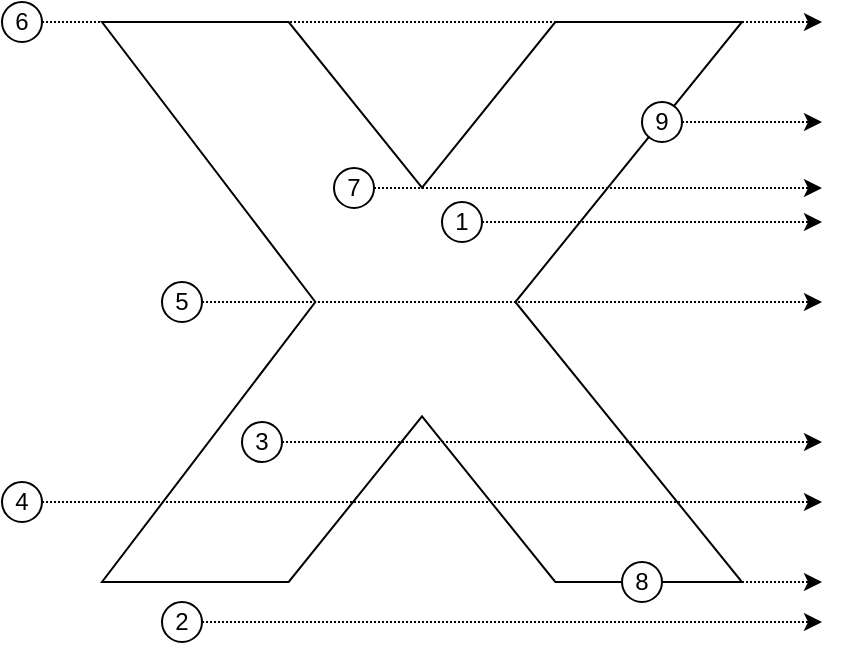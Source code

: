 <mxfile version="14.6.9" type="device"><diagram id="ZXlf2o_UO-Lmz5sQ7jgY" name="Page-1"><mxGraphModel dx="813" dy="452" grid="1" gridSize="10" guides="1" tooltips="1" connect="1" arrows="1" fold="1" page="1" pageScale="1" pageWidth="1169" pageHeight="550" math="0" shadow="0"><root><mxCell id="0"/><mxCell id="1" parent="0"/><mxCell id="X6YSAp5f98XoS1UOEeHZ-3" value="" style="verticalLabelPosition=bottom;verticalAlign=top;html=1;shape=mxgraph.basic.x" parent="1" vertex="1"><mxGeometry x="440" y="120" width="320" height="280" as="geometry"/></mxCell><mxCell id="X6YSAp5f98XoS1UOEeHZ-4" value="" style="endArrow=classic;html=1;exitX=1;exitY=0.5;exitDx=0;exitDy=0;dashed=1;dashPattern=1 1;" parent="1" source="X6YSAp5f98XoS1UOEeHZ-5" edge="1"><mxGeometry width="50" height="50" relative="1" as="geometry"><mxPoint x="410" y="360" as="sourcePoint"/><mxPoint x="800" y="360" as="targetPoint"/></mxGeometry></mxCell><mxCell id="X6YSAp5f98XoS1UOEeHZ-5" value="4" style="ellipse;whiteSpace=wrap;html=1;" parent="1" vertex="1"><mxGeometry x="390" y="350" width="20" height="20" as="geometry"/></mxCell><mxCell id="X6YSAp5f98XoS1UOEeHZ-6" value="" style="endArrow=classic;html=1;exitX=1;exitY=0.5;exitDx=0;exitDy=0;dashed=1;dashPattern=1 1;" parent="1" source="X6YSAp5f98XoS1UOEeHZ-7" edge="1"><mxGeometry width="50" height="50" relative="1" as="geometry"><mxPoint x="430" y="320" as="sourcePoint"/><mxPoint x="800" y="330" as="targetPoint"/></mxGeometry></mxCell><mxCell id="X6YSAp5f98XoS1UOEeHZ-7" value="3" style="ellipse;whiteSpace=wrap;html=1;" parent="1" vertex="1"><mxGeometry x="510" y="320" width="20" height="20" as="geometry"/></mxCell><mxCell id="X6YSAp5f98XoS1UOEeHZ-9" value="" style="endArrow=classic;html=1;exitX=1;exitY=0.5;exitDx=0;exitDy=0;dashed=1;dashPattern=1 1;" parent="1" source="X6YSAp5f98XoS1UOEeHZ-10" edge="1"><mxGeometry width="50" height="50" relative="1" as="geometry"><mxPoint x="490" y="420" as="sourcePoint"/><mxPoint x="800" y="420" as="targetPoint"/></mxGeometry></mxCell><mxCell id="X6YSAp5f98XoS1UOEeHZ-10" value="2" style="ellipse;whiteSpace=wrap;html=1;" parent="1" vertex="1"><mxGeometry x="470" y="410" width="20" height="20" as="geometry"/></mxCell><mxCell id="X6YSAp5f98XoS1UOEeHZ-11" value="" style="endArrow=classic;html=1;exitX=1;exitY=0.5;exitDx=0;exitDy=0;dashed=1;dashPattern=1 1;" parent="1" source="X6YSAp5f98XoS1UOEeHZ-12" edge="1"><mxGeometry width="50" height="50" relative="1" as="geometry"><mxPoint x="490" y="260" as="sourcePoint"/><mxPoint x="800" y="260" as="targetPoint"/></mxGeometry></mxCell><mxCell id="X6YSAp5f98XoS1UOEeHZ-12" value="5" style="ellipse;whiteSpace=wrap;html=1;" parent="1" vertex="1"><mxGeometry x="470" y="250" width="20" height="20" as="geometry"/></mxCell><mxCell id="X6YSAp5f98XoS1UOEeHZ-13" value="" style="endArrow=classic;html=1;exitX=1;exitY=0.5;exitDx=0;exitDy=0;dashed=1;dashPattern=1 1;" parent="1" source="X6YSAp5f98XoS1UOEeHZ-14" edge="1"><mxGeometry width="50" height="50" relative="1" as="geometry"><mxPoint x="390" y="120" as="sourcePoint"/><mxPoint x="800" y="400" as="targetPoint"/></mxGeometry></mxCell><mxCell id="X6YSAp5f98XoS1UOEeHZ-14" value="8" style="ellipse;whiteSpace=wrap;html=1;" parent="1" vertex="1"><mxGeometry x="700" y="390" width="20" height="20" as="geometry"/></mxCell><mxCell id="X6YSAp5f98XoS1UOEeHZ-15" value="" style="endArrow=classic;html=1;exitX=1;exitY=0.5;exitDx=0;exitDy=0;dashed=1;dashPattern=1 1;" parent="1" source="X6YSAp5f98XoS1UOEeHZ-16" edge="1"><mxGeometry width="50" height="50" relative="1" as="geometry"><mxPoint x="630" y="220" as="sourcePoint"/><mxPoint x="800" y="220" as="targetPoint"/></mxGeometry></mxCell><mxCell id="X6YSAp5f98XoS1UOEeHZ-16" value="1" style="ellipse;whiteSpace=wrap;html=1;" parent="1" vertex="1"><mxGeometry x="610" y="210" width="20" height="20" as="geometry"/></mxCell><mxCell id="X6YSAp5f98XoS1UOEeHZ-17" value="" style="endArrow=classic;html=1;exitX=1;exitY=0.5;exitDx=0;exitDy=0;dashed=1;dashPattern=1 1;" parent="1" source="X6YSAp5f98XoS1UOEeHZ-18" edge="1"><mxGeometry width="50" height="50" relative="1" as="geometry"><mxPoint x="576" y="206" as="sourcePoint"/><mxPoint x="800" y="203" as="targetPoint"/></mxGeometry></mxCell><mxCell id="X6YSAp5f98XoS1UOEeHZ-18" value="7" style="ellipse;whiteSpace=wrap;html=1;" parent="1" vertex="1"><mxGeometry x="556" y="193" width="20" height="20" as="geometry"/></mxCell><mxCell id="X6YSAp5f98XoS1UOEeHZ-19" value="" style="endArrow=classic;html=1;exitX=1;exitY=0.5;exitDx=0;exitDy=0;dashed=1;dashPattern=1 1;" parent="1" source="X6YSAp5f98XoS1UOEeHZ-20" edge="1"><mxGeometry width="50" height="50" relative="1" as="geometry"><mxPoint x="400" y="120" as="sourcePoint"/><mxPoint x="800" y="120" as="targetPoint"/></mxGeometry></mxCell><mxCell id="X6YSAp5f98XoS1UOEeHZ-20" value="6" style="ellipse;whiteSpace=wrap;html=1;" parent="1" vertex="1"><mxGeometry x="390" y="110" width="20" height="20" as="geometry"/></mxCell><mxCell id="X6YSAp5f98XoS1UOEeHZ-21" value="" style="endArrow=classic;html=1;exitX=1;exitY=0.5;exitDx=0;exitDy=0;dashed=1;dashPattern=1 1;" parent="1" source="X6YSAp5f98XoS1UOEeHZ-22" edge="1"><mxGeometry width="50" height="50" relative="1" as="geometry"><mxPoint x="720" y="170" as="sourcePoint"/><mxPoint x="800" y="170" as="targetPoint"/></mxGeometry></mxCell><mxCell id="X6YSAp5f98XoS1UOEeHZ-22" value="9" style="ellipse;whiteSpace=wrap;html=1;" parent="1" vertex="1"><mxGeometry x="710" y="160" width="20" height="20" as="geometry"/></mxCell></root></mxGraphModel></diagram></mxfile>
